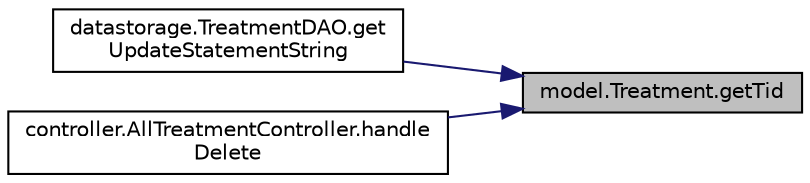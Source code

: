 digraph "model.Treatment.getTid"
{
 // LATEX_PDF_SIZE
  edge [fontname="Helvetica",fontsize="10",labelfontname="Helvetica",labelfontsize="10"];
  node [fontname="Helvetica",fontsize="10",shape=record];
  rankdir="RL";
  Node1 [label="model.Treatment.getTid",height=0.2,width=0.4,color="black", fillcolor="grey75", style="filled", fontcolor="black",tooltip=" "];
  Node1 -> Node2 [dir="back",color="midnightblue",fontsize="10",style="solid",fontname="Helvetica"];
  Node2 [label="datastorage.TreatmentDAO.get\lUpdateStatementString",height=0.2,width=0.4,color="black", fillcolor="white", style="filled",URL="$classdatastorage_1_1_treatment_d_a_o.html#a7f01dbb78b475e780b155c7d615a6345",tooltip=" "];
  Node1 -> Node3 [dir="back",color="midnightblue",fontsize="10",style="solid",fontname="Helvetica"];
  Node3 [label="controller.AllTreatmentController.handle\lDelete",height=0.2,width=0.4,color="black", fillcolor="white", style="filled",URL="$classcontroller_1_1_all_treatment_controller.html#a2d230fce9663f5ced451d40edac48610",tooltip=" "];
}
